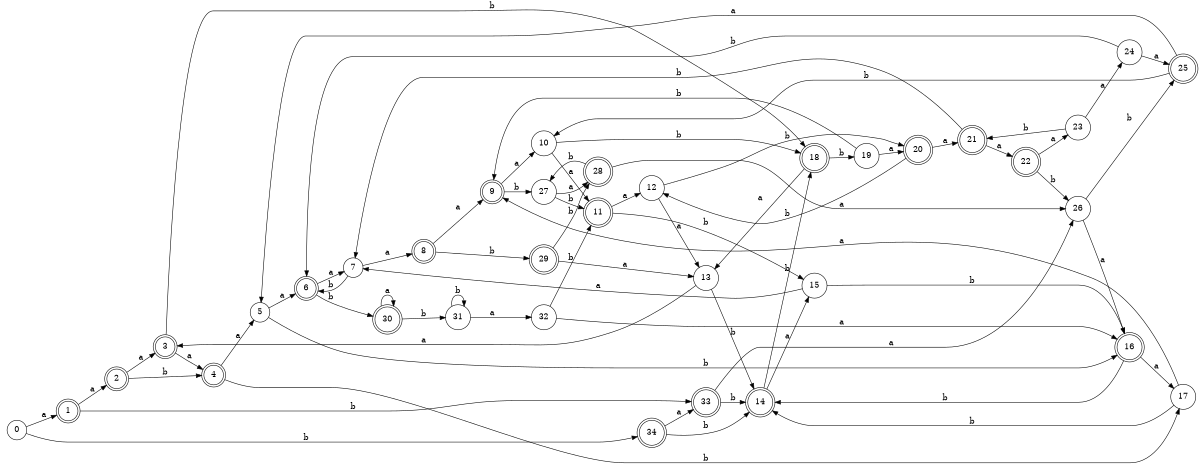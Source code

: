 digraph n28_1 {
__start0 [label="" shape="none"];

rankdir=LR;
size="8,5";

s0 [style="filled", color="black", fillcolor="white" shape="circle", label="0"];
s1 [style="rounded,filled", color="black", fillcolor="white" shape="doublecircle", label="1"];
s2 [style="rounded,filled", color="black", fillcolor="white" shape="doublecircle", label="2"];
s3 [style="rounded,filled", color="black", fillcolor="white" shape="doublecircle", label="3"];
s4 [style="rounded,filled", color="black", fillcolor="white" shape="doublecircle", label="4"];
s5 [style="filled", color="black", fillcolor="white" shape="circle", label="5"];
s6 [style="rounded,filled", color="black", fillcolor="white" shape="doublecircle", label="6"];
s7 [style="filled", color="black", fillcolor="white" shape="circle", label="7"];
s8 [style="rounded,filled", color="black", fillcolor="white" shape="doublecircle", label="8"];
s9 [style="rounded,filled", color="black", fillcolor="white" shape="doublecircle", label="9"];
s10 [style="filled", color="black", fillcolor="white" shape="circle", label="10"];
s11 [style="rounded,filled", color="black", fillcolor="white" shape="doublecircle", label="11"];
s12 [style="filled", color="black", fillcolor="white" shape="circle", label="12"];
s13 [style="filled", color="black", fillcolor="white" shape="circle", label="13"];
s14 [style="rounded,filled", color="black", fillcolor="white" shape="doublecircle", label="14"];
s15 [style="filled", color="black", fillcolor="white" shape="circle", label="15"];
s16 [style="rounded,filled", color="black", fillcolor="white" shape="doublecircle", label="16"];
s17 [style="filled", color="black", fillcolor="white" shape="circle", label="17"];
s18 [style="rounded,filled", color="black", fillcolor="white" shape="doublecircle", label="18"];
s19 [style="filled", color="black", fillcolor="white" shape="circle", label="19"];
s20 [style="rounded,filled", color="black", fillcolor="white" shape="doublecircle", label="20"];
s21 [style="rounded,filled", color="black", fillcolor="white" shape="doublecircle", label="21"];
s22 [style="rounded,filled", color="black", fillcolor="white" shape="doublecircle", label="22"];
s23 [style="filled", color="black", fillcolor="white" shape="circle", label="23"];
s24 [style="filled", color="black", fillcolor="white" shape="circle", label="24"];
s25 [style="rounded,filled", color="black", fillcolor="white" shape="doublecircle", label="25"];
s26 [style="filled", color="black", fillcolor="white" shape="circle", label="26"];
s27 [style="filled", color="black", fillcolor="white" shape="circle", label="27"];
s28 [style="rounded,filled", color="black", fillcolor="white" shape="doublecircle", label="28"];
s29 [style="rounded,filled", color="black", fillcolor="white" shape="doublecircle", label="29"];
s30 [style="rounded,filled", color="black", fillcolor="white" shape="doublecircle", label="30"];
s31 [style="filled", color="black", fillcolor="white" shape="circle", label="31"];
s32 [style="filled", color="black", fillcolor="white" shape="circle", label="32"];
s33 [style="rounded,filled", color="black", fillcolor="white" shape="doublecircle", label="33"];
s34 [style="rounded,filled", color="black", fillcolor="white" shape="doublecircle", label="34"];
s0 -> s1 [label="a"];
s0 -> s34 [label="b"];
s1 -> s2 [label="a"];
s1 -> s33 [label="b"];
s2 -> s3 [label="a"];
s2 -> s4 [label="b"];
s3 -> s4 [label="a"];
s3 -> s18 [label="b"];
s4 -> s5 [label="a"];
s4 -> s17 [label="b"];
s5 -> s6 [label="a"];
s5 -> s16 [label="b"];
s6 -> s7 [label="a"];
s6 -> s30 [label="b"];
s7 -> s8 [label="a"];
s7 -> s6 [label="b"];
s8 -> s9 [label="a"];
s8 -> s29 [label="b"];
s9 -> s10 [label="a"];
s9 -> s27 [label="b"];
s10 -> s11 [label="a"];
s10 -> s18 [label="b"];
s11 -> s12 [label="a"];
s11 -> s15 [label="b"];
s12 -> s13 [label="a"];
s12 -> s20 [label="b"];
s13 -> s3 [label="a"];
s13 -> s14 [label="b"];
s14 -> s15 [label="a"];
s14 -> s18 [label="b"];
s15 -> s7 [label="a"];
s15 -> s16 [label="b"];
s16 -> s17 [label="a"];
s16 -> s14 [label="b"];
s17 -> s9 [label="a"];
s17 -> s14 [label="b"];
s18 -> s13 [label="a"];
s18 -> s19 [label="b"];
s19 -> s20 [label="a"];
s19 -> s9 [label="b"];
s20 -> s21 [label="a"];
s20 -> s12 [label="b"];
s21 -> s22 [label="a"];
s21 -> s7 [label="b"];
s22 -> s23 [label="a"];
s22 -> s26 [label="b"];
s23 -> s24 [label="a"];
s23 -> s21 [label="b"];
s24 -> s25 [label="a"];
s24 -> s6 [label="b"];
s25 -> s5 [label="a"];
s25 -> s10 [label="b"];
s26 -> s16 [label="a"];
s26 -> s25 [label="b"];
s27 -> s28 [label="a"];
s27 -> s11 [label="b"];
s28 -> s26 [label="a"];
s28 -> s27 [label="b"];
s29 -> s13 [label="a"];
s29 -> s28 [label="b"];
s30 -> s30 [label="a"];
s30 -> s31 [label="b"];
s31 -> s32 [label="a"];
s31 -> s31 [label="b"];
s32 -> s16 [label="a"];
s32 -> s11 [label="b"];
s33 -> s26 [label="a"];
s33 -> s14 [label="b"];
s34 -> s33 [label="a"];
s34 -> s14 [label="b"];

}